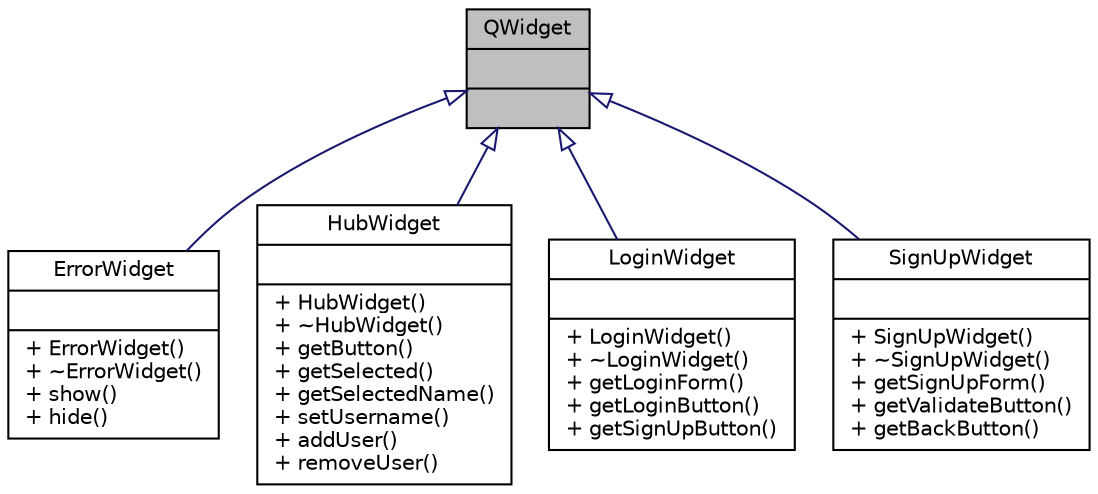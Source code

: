 digraph "QWidget"
{
 // LATEX_PDF_SIZE
  edge [fontname="Helvetica",fontsize="10",labelfontname="Helvetica",labelfontsize="10"];
  node [fontname="Helvetica",fontsize="10",shape=record];
  Node1 [label="{QWidget\n||}",height=0.2,width=0.4,color="black", fillcolor="grey75", style="filled", fontcolor="black",tooltip=" "];
  Node1 -> Node2 [dir="back",color="midnightblue",fontsize="10",style="solid",arrowtail="onormal",fontname="Helvetica"];
  Node2 [label="{ErrorWidget\n||+ ErrorWidget()\l+ ~ErrorWidget()\l+ show()\l+ hide()\l}",height=0.2,width=0.4,color="black", fillcolor="white", style="filled",URL="$classErrorWidget.html",tooltip=" "];
  Node1 -> Node3 [dir="back",color="midnightblue",fontsize="10",style="solid",arrowtail="onormal",fontname="Helvetica"];
  Node3 [label="{HubWidget\n||+ HubWidget()\l+ ~HubWidget()\l+ getButton()\l+ getSelected()\l+ getSelectedName()\l+ setUsername()\l+ addUser()\l+ removeUser()\l}",height=0.2,width=0.4,color="black", fillcolor="white", style="filled",URL="$classHubWidget.html",tooltip=" "];
  Node1 -> Node4 [dir="back",color="midnightblue",fontsize="10",style="solid",arrowtail="onormal",fontname="Helvetica"];
  Node4 [label="{LoginWidget\n||+ LoginWidget()\l+ ~LoginWidget()\l+ getLoginForm()\l+ getLoginButton()\l+ getSignUpButton()\l}",height=0.2,width=0.4,color="black", fillcolor="white", style="filled",URL="$classLoginWidget.html",tooltip=" "];
  Node1 -> Node5 [dir="back",color="midnightblue",fontsize="10",style="solid",arrowtail="onormal",fontname="Helvetica"];
  Node5 [label="{SignUpWidget\n||+ SignUpWidget()\l+ ~SignUpWidget()\l+ getSignUpForm()\l+ getValidateButton()\l+ getBackButton()\l}",height=0.2,width=0.4,color="black", fillcolor="white", style="filled",URL="$classSignUpWidget.html",tooltip=" "];
}
